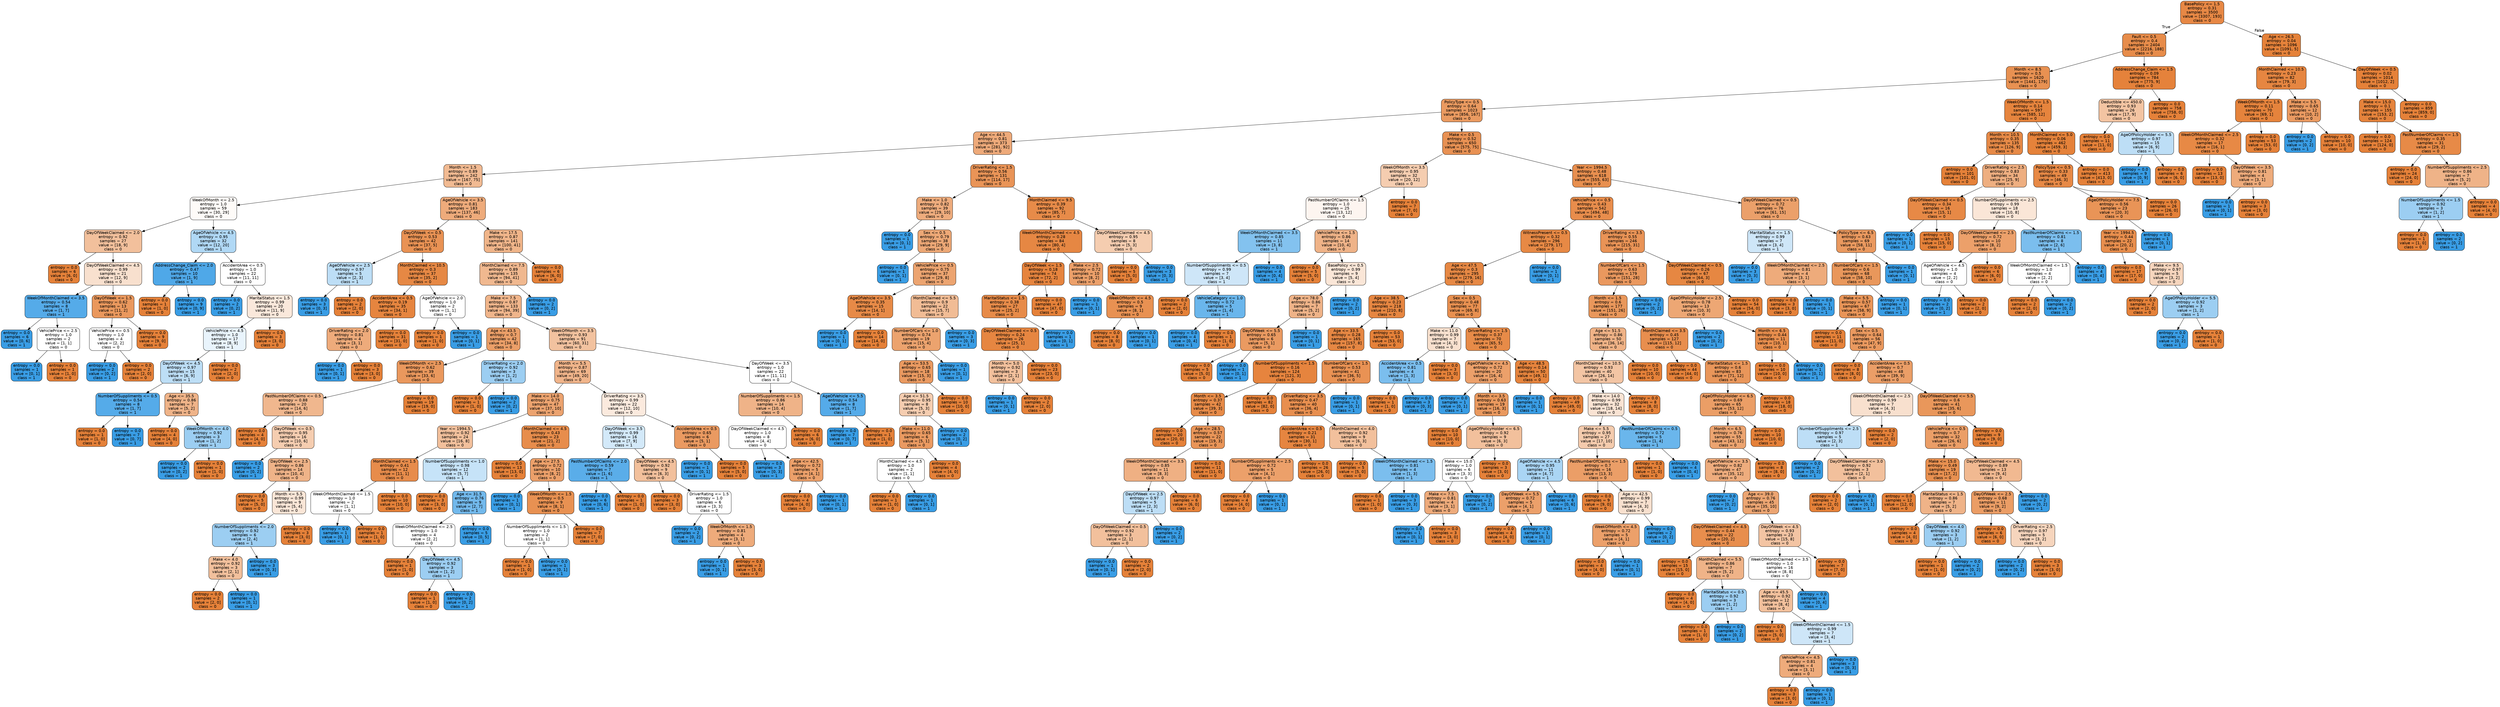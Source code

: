 digraph Tree {
node [shape=box, style="filled, rounded", color="black", fontname=helvetica] ;
edge [fontname=helvetica] ;
0 [label="BasePolicy <= 1.5\nentropy = 0.31\nsamples = 3500\nvalue = [3307, 193]\nclass = 0", fillcolor="#e78845"] ;
1 [label="Fault <= 0.5\nentropy = 0.4\nsamples = 2404\nvalue = [2216, 188]\nclass = 0", fillcolor="#e78c4a"] ;
0 -> 1 [labeldistance=2.5, labelangle=45, headlabel="True"] ;
2 [label="Month <= 8.5\nentropy = 0.5\nsamples = 1620\nvalue = [1441, 179]\nclass = 0", fillcolor="#e89152"] ;
1 -> 2 ;
3 [label="PolicyType <= 0.5\nentropy = 0.64\nsamples = 1023\nvalue = [856, 167]\nclass = 0", fillcolor="#ea9a60"] ;
2 -> 3 ;
4 [label="Age <= 44.5\nentropy = 0.81\nsamples = 373\nvalue = [281, 92]\nclass = 0", fillcolor="#eeaa7a"] ;
3 -> 4 ;
5 [label="Month <= 1.5\nentropy = 0.89\nsamples = 242\nvalue = [167, 75]\nclass = 0", fillcolor="#f1ba92"] ;
4 -> 5 ;
6 [label="WeekOfMonth <= 2.5\nentropy = 1.0\nsamples = 59\nvalue = [30, 29]\nclass = 0", fillcolor="#fefbf8"] ;
5 -> 6 ;
7 [label="DayOfWeekClaimed <= 2.0\nentropy = 0.92\nsamples = 27\nvalue = [18, 9]\nclass = 0", fillcolor="#f2c09c"] ;
6 -> 7 ;
8 [label="entropy = 0.0\nsamples = 6\nvalue = [6, 0]\nclass = 0", fillcolor="#e58139"] ;
7 -> 8 ;
9 [label="DayOfWeekClaimed <= 4.5\nentropy = 0.99\nsamples = 21\nvalue = [12, 9]\nclass = 0", fillcolor="#f8e0ce"] ;
7 -> 9 ;
10 [label="WeekOfMonthClaimed <= 3.5\nentropy = 0.54\nsamples = 8\nvalue = [1, 7]\nclass = 1", fillcolor="#55abe9"] ;
9 -> 10 ;
11 [label="entropy = 0.0\nsamples = 6\nvalue = [0, 6]\nclass = 1", fillcolor="#399de5"] ;
10 -> 11 ;
12 [label="VehiclePrice <= 2.5\nentropy = 1.0\nsamples = 2\nvalue = [1, 1]\nclass = 0", fillcolor="#ffffff"] ;
10 -> 12 ;
13 [label="entropy = 0.0\nsamples = 1\nvalue = [0, 1]\nclass = 1", fillcolor="#399de5"] ;
12 -> 13 ;
14 [label="entropy = 0.0\nsamples = 1\nvalue = [1, 0]\nclass = 0", fillcolor="#e58139"] ;
12 -> 14 ;
15 [label="DayOfWeek <= 1.5\nentropy = 0.62\nsamples = 13\nvalue = [11, 2]\nclass = 0", fillcolor="#ea985d"] ;
9 -> 15 ;
16 [label="VehiclePrice <= 0.5\nentropy = 1.0\nsamples = 4\nvalue = [2, 2]\nclass = 0", fillcolor="#ffffff"] ;
15 -> 16 ;
17 [label="entropy = 0.0\nsamples = 2\nvalue = [0, 2]\nclass = 1", fillcolor="#399de5"] ;
16 -> 17 ;
18 [label="entropy = 0.0\nsamples = 2\nvalue = [2, 0]\nclass = 0", fillcolor="#e58139"] ;
16 -> 18 ;
19 [label="entropy = 0.0\nsamples = 9\nvalue = [9, 0]\nclass = 0", fillcolor="#e58139"] ;
15 -> 19 ;
20 [label="AgeOfVehicle <= 4.5\nentropy = 0.95\nsamples = 32\nvalue = [12, 20]\nclass = 1", fillcolor="#b0d8f5"] ;
6 -> 20 ;
21 [label="AddressChange_Claim <= 2.0\nentropy = 0.47\nsamples = 10\nvalue = [1, 9]\nclass = 1", fillcolor="#4fa8e8"] ;
20 -> 21 ;
22 [label="entropy = 0.0\nsamples = 1\nvalue = [1, 0]\nclass = 0", fillcolor="#e58139"] ;
21 -> 22 ;
23 [label="entropy = 0.0\nsamples = 9\nvalue = [0, 9]\nclass = 1", fillcolor="#399de5"] ;
21 -> 23 ;
24 [label="AccidentArea <= 0.5\nentropy = 1.0\nsamples = 22\nvalue = [11, 11]\nclass = 0", fillcolor="#ffffff"] ;
20 -> 24 ;
25 [label="entropy = 0.0\nsamples = 2\nvalue = [0, 2]\nclass = 1", fillcolor="#399de5"] ;
24 -> 25 ;
26 [label="MaritalStatus <= 1.5\nentropy = 0.99\nsamples = 20\nvalue = [11, 9]\nclass = 0", fillcolor="#fae8db"] ;
24 -> 26 ;
27 [label="VehiclePrice <= 4.5\nentropy = 1.0\nsamples = 17\nvalue = [8, 9]\nclass = 1", fillcolor="#e9f4fc"] ;
26 -> 27 ;
28 [label="DayOfWeek <= 4.5\nentropy = 0.97\nsamples = 15\nvalue = [6, 9]\nclass = 1", fillcolor="#bddef6"] ;
27 -> 28 ;
29 [label="NumberOfSuppliments <= 0.5\nentropy = 0.54\nsamples = 8\nvalue = [1, 7]\nclass = 1", fillcolor="#55abe9"] ;
28 -> 29 ;
30 [label="entropy = 0.0\nsamples = 1\nvalue = [1, 0]\nclass = 0", fillcolor="#e58139"] ;
29 -> 30 ;
31 [label="entropy = 0.0\nsamples = 7\nvalue = [0, 7]\nclass = 1", fillcolor="#399de5"] ;
29 -> 31 ;
32 [label="Age <= 35.5\nentropy = 0.86\nsamples = 7\nvalue = [5, 2]\nclass = 0", fillcolor="#efb388"] ;
28 -> 32 ;
33 [label="entropy = 0.0\nsamples = 4\nvalue = [4, 0]\nclass = 0", fillcolor="#e58139"] ;
32 -> 33 ;
34 [label="WeekOfMonth <= 4.0\nentropy = 0.92\nsamples = 3\nvalue = [1, 2]\nclass = 1", fillcolor="#9ccef2"] ;
32 -> 34 ;
35 [label="entropy = 0.0\nsamples = 2\nvalue = [0, 2]\nclass = 1", fillcolor="#399de5"] ;
34 -> 35 ;
36 [label="entropy = 0.0\nsamples = 1\nvalue = [1, 0]\nclass = 0", fillcolor="#e58139"] ;
34 -> 36 ;
37 [label="entropy = 0.0\nsamples = 2\nvalue = [2, 0]\nclass = 0", fillcolor="#e58139"] ;
27 -> 37 ;
38 [label="entropy = 0.0\nsamples = 3\nvalue = [3, 0]\nclass = 0", fillcolor="#e58139"] ;
26 -> 38 ;
39 [label="AgeOfVehicle <= 3.5\nentropy = 0.81\nsamples = 183\nvalue = [137, 46]\nclass = 0", fillcolor="#eeab7b"] ;
5 -> 39 ;
40 [label="DayOfWeek <= 0.5\nentropy = 0.53\nsamples = 42\nvalue = [37, 5]\nclass = 0", fillcolor="#e99254"] ;
39 -> 40 ;
41 [label="AgeOfVehicle <= 2.5\nentropy = 0.97\nsamples = 5\nvalue = [2, 3]\nclass = 1", fillcolor="#bddef6"] ;
40 -> 41 ;
42 [label="entropy = 0.0\nsamples = 3\nvalue = [0, 3]\nclass = 1", fillcolor="#399de5"] ;
41 -> 42 ;
43 [label="entropy = 0.0\nsamples = 2\nvalue = [2, 0]\nclass = 0", fillcolor="#e58139"] ;
41 -> 43 ;
44 [label="MonthClaimed <= 10.5\nentropy = 0.3\nsamples = 37\nvalue = [35, 2]\nclass = 0", fillcolor="#e68844"] ;
40 -> 44 ;
45 [label="AccidentArea <= 0.5\nentropy = 0.19\nsamples = 35\nvalue = [34, 1]\nclass = 0", fillcolor="#e6853f"] ;
44 -> 45 ;
46 [label="DriverRating <= 2.0\nentropy = 0.81\nsamples = 4\nvalue = [3, 1]\nclass = 0", fillcolor="#eeab7b"] ;
45 -> 46 ;
47 [label="entropy = 0.0\nsamples = 1\nvalue = [0, 1]\nclass = 1", fillcolor="#399de5"] ;
46 -> 47 ;
48 [label="entropy = 0.0\nsamples = 3\nvalue = [3, 0]\nclass = 0", fillcolor="#e58139"] ;
46 -> 48 ;
49 [label="entropy = 0.0\nsamples = 31\nvalue = [31, 0]\nclass = 0", fillcolor="#e58139"] ;
45 -> 49 ;
50 [label="AgeOfVehicle <= 2.0\nentropy = 1.0\nsamples = 2\nvalue = [1, 1]\nclass = 0", fillcolor="#ffffff"] ;
44 -> 50 ;
51 [label="entropy = 0.0\nsamples = 1\nvalue = [1, 0]\nclass = 0", fillcolor="#e58139"] ;
50 -> 51 ;
52 [label="entropy = 0.0\nsamples = 1\nvalue = [0, 1]\nclass = 1", fillcolor="#399de5"] ;
50 -> 52 ;
53 [label="Make <= 17.5\nentropy = 0.87\nsamples = 141\nvalue = [100, 41]\nclass = 0", fillcolor="#f0b58a"] ;
39 -> 53 ;
54 [label="MonthClaimed <= 7.5\nentropy = 0.89\nsamples = 135\nvalue = [94, 41]\nclass = 0", fillcolor="#f0b88f"] ;
53 -> 54 ;
55 [label="Make <= 7.5\nentropy = 0.87\nsamples = 133\nvalue = [94, 39]\nclass = 0", fillcolor="#f0b58b"] ;
54 -> 55 ;
56 [label="Age <= 43.5\nentropy = 0.7\nsamples = 42\nvalue = [34, 8]\nclass = 0", fillcolor="#eb9f68"] ;
55 -> 56 ;
57 [label="WeekOfMonth <= 2.5\nentropy = 0.62\nsamples = 39\nvalue = [33, 6]\nclass = 0", fillcolor="#ea985d"] ;
56 -> 57 ;
58 [label="PastNumberOfClaims <= 0.5\nentropy = 0.88\nsamples = 20\nvalue = [14, 6]\nclass = 0", fillcolor="#f0b78e"] ;
57 -> 58 ;
59 [label="entropy = 0.0\nsamples = 4\nvalue = [4, 0]\nclass = 0", fillcolor="#e58139"] ;
58 -> 59 ;
60 [label="DayOfWeek <= 0.5\nentropy = 0.95\nsamples = 16\nvalue = [10, 6]\nclass = 0", fillcolor="#f5cdb0"] ;
58 -> 60 ;
61 [label="entropy = 0.0\nsamples = 2\nvalue = [0, 2]\nclass = 1", fillcolor="#399de5"] ;
60 -> 61 ;
62 [label="DayOfWeek <= 2.5\nentropy = 0.86\nsamples = 14\nvalue = [10, 4]\nclass = 0", fillcolor="#efb388"] ;
60 -> 62 ;
63 [label="entropy = 0.0\nsamples = 5\nvalue = [5, 0]\nclass = 0", fillcolor="#e58139"] ;
62 -> 63 ;
64 [label="Month <= 5.5\nentropy = 0.99\nsamples = 9\nvalue = [5, 4]\nclass = 0", fillcolor="#fae6d7"] ;
62 -> 64 ;
65 [label="NumberOfSuppliments <= 2.0\nentropy = 0.92\nsamples = 6\nvalue = [2, 4]\nclass = 1", fillcolor="#9ccef2"] ;
64 -> 65 ;
66 [label="Make <= 4.0\nentropy = 0.92\nsamples = 3\nvalue = [2, 1]\nclass = 0", fillcolor="#f2c09c"] ;
65 -> 66 ;
67 [label="entropy = 0.0\nsamples = 2\nvalue = [2, 0]\nclass = 0", fillcolor="#e58139"] ;
66 -> 67 ;
68 [label="entropy = 0.0\nsamples = 1\nvalue = [0, 1]\nclass = 1", fillcolor="#399de5"] ;
66 -> 68 ;
69 [label="entropy = 0.0\nsamples = 3\nvalue = [0, 3]\nclass = 1", fillcolor="#399de5"] ;
65 -> 69 ;
70 [label="entropy = 0.0\nsamples = 3\nvalue = [3, 0]\nclass = 0", fillcolor="#e58139"] ;
64 -> 70 ;
71 [label="entropy = 0.0\nsamples = 19\nvalue = [19, 0]\nclass = 0", fillcolor="#e58139"] ;
57 -> 71 ;
72 [label="DriverRating <= 2.0\nentropy = 0.92\nsamples = 3\nvalue = [1, 2]\nclass = 1", fillcolor="#9ccef2"] ;
56 -> 72 ;
73 [label="entropy = 0.0\nsamples = 1\nvalue = [1, 0]\nclass = 0", fillcolor="#e58139"] ;
72 -> 73 ;
74 [label="entropy = 0.0\nsamples = 2\nvalue = [0, 2]\nclass = 1", fillcolor="#399de5"] ;
72 -> 74 ;
75 [label="WeekOfMonth <= 3.5\nentropy = 0.93\nsamples = 91\nvalue = [60, 31]\nclass = 0", fillcolor="#f2c29f"] ;
55 -> 75 ;
76 [label="Month <= 5.5\nentropy = 0.87\nsamples = 69\nvalue = [49, 20]\nclass = 0", fillcolor="#f0b48a"] ;
75 -> 76 ;
77 [label="Make <= 14.0\nentropy = 0.75\nsamples = 47\nvalue = [37, 10]\nclass = 0", fillcolor="#eca36f"] ;
76 -> 77 ;
78 [label="Year <= 1994.5\nentropy = 0.92\nsamples = 24\nvalue = [16, 8]\nclass = 0", fillcolor="#f2c09c"] ;
77 -> 78 ;
79 [label="MonthClaimed <= 1.5\nentropy = 0.41\nsamples = 12\nvalue = [11, 1]\nclass = 0", fillcolor="#e78c4b"] ;
78 -> 79 ;
80 [label="WeekOfMonthClaimed <= 1.5\nentropy = 1.0\nsamples = 2\nvalue = [1, 1]\nclass = 0", fillcolor="#ffffff"] ;
79 -> 80 ;
81 [label="entropy = 0.0\nsamples = 1\nvalue = [0, 1]\nclass = 1", fillcolor="#399de5"] ;
80 -> 81 ;
82 [label="entropy = 0.0\nsamples = 1\nvalue = [1, 0]\nclass = 0", fillcolor="#e58139"] ;
80 -> 82 ;
83 [label="entropy = 0.0\nsamples = 10\nvalue = [10, 0]\nclass = 0", fillcolor="#e58139"] ;
79 -> 83 ;
84 [label="NumberOfSuppliments <= 1.0\nentropy = 0.98\nsamples = 12\nvalue = [5, 7]\nclass = 1", fillcolor="#c6e3f8"] ;
78 -> 84 ;
85 [label="entropy = 0.0\nsamples = 3\nvalue = [3, 0]\nclass = 0", fillcolor="#e58139"] ;
84 -> 85 ;
86 [label="Age <= 31.5\nentropy = 0.76\nsamples = 9\nvalue = [2, 7]\nclass = 1", fillcolor="#72b9ec"] ;
84 -> 86 ;
87 [label="WeekOfMonthClaimed <= 2.5\nentropy = 1.0\nsamples = 4\nvalue = [2, 2]\nclass = 0", fillcolor="#ffffff"] ;
86 -> 87 ;
88 [label="entropy = 0.0\nsamples = 1\nvalue = [1, 0]\nclass = 0", fillcolor="#e58139"] ;
87 -> 88 ;
89 [label="DayOfWeek <= 4.5\nentropy = 0.92\nsamples = 3\nvalue = [1, 2]\nclass = 1", fillcolor="#9ccef2"] ;
87 -> 89 ;
90 [label="entropy = 0.0\nsamples = 1\nvalue = [1, 0]\nclass = 0", fillcolor="#e58139"] ;
89 -> 90 ;
91 [label="entropy = 0.0\nsamples = 2\nvalue = [0, 2]\nclass = 1", fillcolor="#399de5"] ;
89 -> 91 ;
92 [label="entropy = 0.0\nsamples = 5\nvalue = [0, 5]\nclass = 1", fillcolor="#399de5"] ;
86 -> 92 ;
93 [label="MonthClaimed <= 4.5\nentropy = 0.43\nsamples = 23\nvalue = [21, 2]\nclass = 0", fillcolor="#e78d4c"] ;
77 -> 93 ;
94 [label="entropy = 0.0\nsamples = 13\nvalue = [13, 0]\nclass = 0", fillcolor="#e58139"] ;
93 -> 94 ;
95 [label="Age <= 27.5\nentropy = 0.72\nsamples = 10\nvalue = [8, 2]\nclass = 0", fillcolor="#eca06a"] ;
93 -> 95 ;
96 [label="entropy = 0.0\nsamples = 1\nvalue = [0, 1]\nclass = 1", fillcolor="#399de5"] ;
95 -> 96 ;
97 [label="WeekOfMonth <= 1.5\nentropy = 0.5\nsamples = 9\nvalue = [8, 1]\nclass = 0", fillcolor="#e89152"] ;
95 -> 97 ;
98 [label="NumberOfSuppliments <= 1.5\nentropy = 1.0\nsamples = 2\nvalue = [1, 1]\nclass = 0", fillcolor="#ffffff"] ;
97 -> 98 ;
99 [label="entropy = 0.0\nsamples = 1\nvalue = [1, 0]\nclass = 0", fillcolor="#e58139"] ;
98 -> 99 ;
100 [label="entropy = 0.0\nsamples = 1\nvalue = [0, 1]\nclass = 1", fillcolor="#399de5"] ;
98 -> 100 ;
101 [label="entropy = 0.0\nsamples = 7\nvalue = [7, 0]\nclass = 0", fillcolor="#e58139"] ;
97 -> 101 ;
102 [label="DriverRating <= 3.5\nentropy = 0.99\nsamples = 22\nvalue = [12, 10]\nclass = 0", fillcolor="#fbeade"] ;
76 -> 102 ;
103 [label="DayOfWeek <= 3.5\nentropy = 0.99\nsamples = 16\nvalue = [7, 9]\nclass = 1", fillcolor="#d3e9f9"] ;
102 -> 103 ;
104 [label="PastNumberOfClaims <= 2.0\nentropy = 0.59\nsamples = 7\nvalue = [1, 6]\nclass = 1", fillcolor="#5aade9"] ;
103 -> 104 ;
105 [label="entropy = 0.0\nsamples = 6\nvalue = [0, 6]\nclass = 1", fillcolor="#399de5"] ;
104 -> 105 ;
106 [label="entropy = 0.0\nsamples = 1\nvalue = [1, 0]\nclass = 0", fillcolor="#e58139"] ;
104 -> 106 ;
107 [label="DayOfWeek <= 4.5\nentropy = 0.92\nsamples = 9\nvalue = [6, 3]\nclass = 0", fillcolor="#f2c09c"] ;
103 -> 107 ;
108 [label="entropy = 0.0\nsamples = 3\nvalue = [3, 0]\nclass = 0", fillcolor="#e58139"] ;
107 -> 108 ;
109 [label="DriverRating <= 1.5\nentropy = 1.0\nsamples = 6\nvalue = [3, 3]\nclass = 0", fillcolor="#ffffff"] ;
107 -> 109 ;
110 [label="entropy = 0.0\nsamples = 2\nvalue = [0, 2]\nclass = 1", fillcolor="#399de5"] ;
109 -> 110 ;
111 [label="WeekOfMonth <= 1.5\nentropy = 0.81\nsamples = 4\nvalue = [3, 1]\nclass = 0", fillcolor="#eeab7b"] ;
109 -> 111 ;
112 [label="entropy = 0.0\nsamples = 1\nvalue = [0, 1]\nclass = 1", fillcolor="#399de5"] ;
111 -> 112 ;
113 [label="entropy = 0.0\nsamples = 3\nvalue = [3, 0]\nclass = 0", fillcolor="#e58139"] ;
111 -> 113 ;
114 [label="AccidentArea <= 0.5\nentropy = 0.65\nsamples = 6\nvalue = [5, 1]\nclass = 0", fillcolor="#ea9a61"] ;
102 -> 114 ;
115 [label="entropy = 0.0\nsamples = 1\nvalue = [0, 1]\nclass = 1", fillcolor="#399de5"] ;
114 -> 115 ;
116 [label="entropy = 0.0\nsamples = 5\nvalue = [5, 0]\nclass = 0", fillcolor="#e58139"] ;
114 -> 116 ;
117 [label="DayOfWeek <= 3.5\nentropy = 1.0\nsamples = 22\nvalue = [11, 11]\nclass = 0", fillcolor="#ffffff"] ;
75 -> 117 ;
118 [label="NumberOfSuppliments <= 1.5\nentropy = 0.86\nsamples = 14\nvalue = [10, 4]\nclass = 0", fillcolor="#efb388"] ;
117 -> 118 ;
119 [label="DayOfWeekClaimed <= 4.5\nentropy = 1.0\nsamples = 8\nvalue = [4, 4]\nclass = 0", fillcolor="#ffffff"] ;
118 -> 119 ;
120 [label="entropy = 0.0\nsamples = 3\nvalue = [0, 3]\nclass = 1", fillcolor="#399de5"] ;
119 -> 120 ;
121 [label="Age <= 42.5\nentropy = 0.72\nsamples = 5\nvalue = [4, 1]\nclass = 0", fillcolor="#eca06a"] ;
119 -> 121 ;
122 [label="entropy = 0.0\nsamples = 4\nvalue = [4, 0]\nclass = 0", fillcolor="#e58139"] ;
121 -> 122 ;
123 [label="entropy = 0.0\nsamples = 1\nvalue = [0, 1]\nclass = 1", fillcolor="#399de5"] ;
121 -> 123 ;
124 [label="entropy = 0.0\nsamples = 6\nvalue = [6, 0]\nclass = 0", fillcolor="#e58139"] ;
118 -> 124 ;
125 [label="AgeOfVehicle <= 5.5\nentropy = 0.54\nsamples = 8\nvalue = [1, 7]\nclass = 1", fillcolor="#55abe9"] ;
117 -> 125 ;
126 [label="entropy = 0.0\nsamples = 7\nvalue = [0, 7]\nclass = 1", fillcolor="#399de5"] ;
125 -> 126 ;
127 [label="entropy = 0.0\nsamples = 1\nvalue = [1, 0]\nclass = 0", fillcolor="#e58139"] ;
125 -> 127 ;
128 [label="entropy = 0.0\nsamples = 2\nvalue = [0, 2]\nclass = 1", fillcolor="#399de5"] ;
54 -> 128 ;
129 [label="entropy = 0.0\nsamples = 6\nvalue = [6, 0]\nclass = 0", fillcolor="#e58139"] ;
53 -> 129 ;
130 [label="DriverRating <= 1.5\nentropy = 0.56\nsamples = 131\nvalue = [114, 17]\nclass = 0", fillcolor="#e99457"] ;
4 -> 130 ;
131 [label="Make <= 1.0\nentropy = 0.82\nsamples = 39\nvalue = [29, 10]\nclass = 0", fillcolor="#eeac7d"] ;
130 -> 131 ;
132 [label="entropy = 0.0\nsamples = 1\nvalue = [0, 1]\nclass = 1", fillcolor="#399de5"] ;
131 -> 132 ;
133 [label="Sex <= 0.5\nentropy = 0.79\nsamples = 38\nvalue = [29, 9]\nclass = 0", fillcolor="#eda876"] ;
131 -> 133 ;
134 [label="entropy = 0.0\nsamples = 1\nvalue = [0, 1]\nclass = 1", fillcolor="#399de5"] ;
133 -> 134 ;
135 [label="VehiclePrice <= 0.5\nentropy = 0.75\nsamples = 37\nvalue = [29, 8]\nclass = 0", fillcolor="#eca470"] ;
133 -> 135 ;
136 [label="AgeOfVehicle <= 3.5\nentropy = 0.35\nsamples = 15\nvalue = [14, 1]\nclass = 0", fillcolor="#e78a47"] ;
135 -> 136 ;
137 [label="entropy = 0.0\nsamples = 1\nvalue = [0, 1]\nclass = 1", fillcolor="#399de5"] ;
136 -> 137 ;
138 [label="entropy = 0.0\nsamples = 14\nvalue = [14, 0]\nclass = 0", fillcolor="#e58139"] ;
136 -> 138 ;
139 [label="MonthClaimed <= 5.5\nentropy = 0.9\nsamples = 22\nvalue = [15, 7]\nclass = 0", fillcolor="#f1bc95"] ;
135 -> 139 ;
140 [label="NumberOfCars <= 1.0\nentropy = 0.74\nsamples = 19\nvalue = [15, 4]\nclass = 0", fillcolor="#eca36e"] ;
139 -> 140 ;
141 [label="Age <= 53.5\nentropy = 0.65\nsamples = 18\nvalue = [15, 3]\nclass = 0", fillcolor="#ea9a61"] ;
140 -> 141 ;
142 [label="Age <= 51.5\nentropy = 0.95\nsamples = 8\nvalue = [5, 3]\nclass = 0", fillcolor="#f5cdb0"] ;
141 -> 142 ;
143 [label="Make <= 11.0\nentropy = 0.65\nsamples = 6\nvalue = [5, 1]\nclass = 0", fillcolor="#ea9a61"] ;
142 -> 143 ;
144 [label="MonthClaimed <= 4.5\nentropy = 1.0\nsamples = 2\nvalue = [1, 1]\nclass = 0", fillcolor="#ffffff"] ;
143 -> 144 ;
145 [label="entropy = 0.0\nsamples = 1\nvalue = [1, 0]\nclass = 0", fillcolor="#e58139"] ;
144 -> 145 ;
146 [label="entropy = 0.0\nsamples = 1\nvalue = [0, 1]\nclass = 1", fillcolor="#399de5"] ;
144 -> 146 ;
147 [label="entropy = 0.0\nsamples = 4\nvalue = [4, 0]\nclass = 0", fillcolor="#e58139"] ;
143 -> 147 ;
148 [label="entropy = 0.0\nsamples = 2\nvalue = [0, 2]\nclass = 1", fillcolor="#399de5"] ;
142 -> 148 ;
149 [label="entropy = 0.0\nsamples = 10\nvalue = [10, 0]\nclass = 0", fillcolor="#e58139"] ;
141 -> 149 ;
150 [label="entropy = 0.0\nsamples = 1\nvalue = [0, 1]\nclass = 1", fillcolor="#399de5"] ;
140 -> 150 ;
151 [label="entropy = 0.0\nsamples = 3\nvalue = [0, 3]\nclass = 1", fillcolor="#399de5"] ;
139 -> 151 ;
152 [label="MonthClaimed <= 9.5\nentropy = 0.39\nsamples = 92\nvalue = [85, 7]\nclass = 0", fillcolor="#e78b49"] ;
130 -> 152 ;
153 [label="WeekOfMonthClaimed <= 4.5\nentropy = 0.28\nsamples = 84\nvalue = [80, 4]\nclass = 0", fillcolor="#e68743"] ;
152 -> 153 ;
154 [label="DayOfWeek <= 1.5\nentropy = 0.18\nsamples = 74\nvalue = [72, 2]\nclass = 0", fillcolor="#e6843e"] ;
153 -> 154 ;
155 [label="MaritalStatus <= 1.5\nentropy = 0.38\nsamples = 27\nvalue = [25, 2]\nclass = 0", fillcolor="#e78b49"] ;
154 -> 155 ;
156 [label="DayOfWeekClaimed <= 0.5\nentropy = 0.24\nsamples = 26\nvalue = [25, 1]\nclass = 0", fillcolor="#e68641"] ;
155 -> 156 ;
157 [label="Month <= 5.0\nentropy = 0.92\nsamples = 3\nvalue = [2, 1]\nclass = 0", fillcolor="#f2c09c"] ;
156 -> 157 ;
158 [label="entropy = 0.0\nsamples = 1\nvalue = [0, 1]\nclass = 1", fillcolor="#399de5"] ;
157 -> 158 ;
159 [label="entropy = 0.0\nsamples = 2\nvalue = [2, 0]\nclass = 0", fillcolor="#e58139"] ;
157 -> 159 ;
160 [label="entropy = 0.0\nsamples = 23\nvalue = [23, 0]\nclass = 0", fillcolor="#e58139"] ;
156 -> 160 ;
161 [label="entropy = 0.0\nsamples = 1\nvalue = [0, 1]\nclass = 1", fillcolor="#399de5"] ;
155 -> 161 ;
162 [label="entropy = 0.0\nsamples = 47\nvalue = [47, 0]\nclass = 0", fillcolor="#e58139"] ;
154 -> 162 ;
163 [label="Make <= 2.5\nentropy = 0.72\nsamples = 10\nvalue = [8, 2]\nclass = 0", fillcolor="#eca06a"] ;
153 -> 163 ;
164 [label="entropy = 0.0\nsamples = 1\nvalue = [0, 1]\nclass = 1", fillcolor="#399de5"] ;
163 -> 164 ;
165 [label="WeekOfMonth <= 4.5\nentropy = 0.5\nsamples = 9\nvalue = [8, 1]\nclass = 0", fillcolor="#e89152"] ;
163 -> 165 ;
166 [label="entropy = 0.0\nsamples = 8\nvalue = [8, 0]\nclass = 0", fillcolor="#e58139"] ;
165 -> 166 ;
167 [label="entropy = 0.0\nsamples = 1\nvalue = [0, 1]\nclass = 1", fillcolor="#399de5"] ;
165 -> 167 ;
168 [label="DayOfWeekClaimed <= 4.5\nentropy = 0.95\nsamples = 8\nvalue = [5, 3]\nclass = 0", fillcolor="#f5cdb0"] ;
152 -> 168 ;
169 [label="entropy = 0.0\nsamples = 5\nvalue = [5, 0]\nclass = 0", fillcolor="#e58139"] ;
168 -> 169 ;
170 [label="entropy = 0.0\nsamples = 3\nvalue = [0, 3]\nclass = 1", fillcolor="#399de5"] ;
168 -> 170 ;
171 [label="Make <= 0.5\nentropy = 0.52\nsamples = 650\nvalue = [575, 75]\nclass = 0", fillcolor="#e89153"] ;
3 -> 171 ;
172 [label="WeekOfMonth <= 3.5\nentropy = 0.95\nsamples = 32\nvalue = [20, 12]\nclass = 0", fillcolor="#f5cdb0"] ;
171 -> 172 ;
173 [label="PastNumberOfClaims <= 1.5\nentropy = 1.0\nsamples = 25\nvalue = [13, 12]\nclass = 0", fillcolor="#fdf5f0"] ;
172 -> 173 ;
174 [label="WeekOfMonthClaimed <= 3.5\nentropy = 0.85\nsamples = 11\nvalue = [3, 8]\nclass = 1", fillcolor="#83c2ef"] ;
173 -> 174 ;
175 [label="NumberOfSuppliments <= 0.5\nentropy = 0.99\nsamples = 7\nvalue = [3, 4]\nclass = 1", fillcolor="#cee6f8"] ;
174 -> 175 ;
176 [label="entropy = 0.0\nsamples = 2\nvalue = [2, 0]\nclass = 0", fillcolor="#e58139"] ;
175 -> 176 ;
177 [label="VehicleCategory <= 1.0\nentropy = 0.72\nsamples = 5\nvalue = [1, 4]\nclass = 1", fillcolor="#6ab6ec"] ;
175 -> 177 ;
178 [label="entropy = 0.0\nsamples = 4\nvalue = [0, 4]\nclass = 1", fillcolor="#399de5"] ;
177 -> 178 ;
179 [label="entropy = 0.0\nsamples = 1\nvalue = [1, 0]\nclass = 0", fillcolor="#e58139"] ;
177 -> 179 ;
180 [label="entropy = 0.0\nsamples = 4\nvalue = [0, 4]\nclass = 1", fillcolor="#399de5"] ;
174 -> 180 ;
181 [label="VehiclePrice <= 1.5\nentropy = 0.86\nsamples = 14\nvalue = [10, 4]\nclass = 0", fillcolor="#efb388"] ;
173 -> 181 ;
182 [label="entropy = 0.0\nsamples = 5\nvalue = [5, 0]\nclass = 0", fillcolor="#e58139"] ;
181 -> 182 ;
183 [label="BasePolicy <= 0.5\nentropy = 0.99\nsamples = 9\nvalue = [5, 4]\nclass = 0", fillcolor="#fae6d7"] ;
181 -> 183 ;
184 [label="Age <= 78.0\nentropy = 0.86\nsamples = 7\nvalue = [5, 2]\nclass = 0", fillcolor="#efb388"] ;
183 -> 184 ;
185 [label="DayOfWeek <= 5.5\nentropy = 0.65\nsamples = 6\nvalue = [5, 1]\nclass = 0", fillcolor="#ea9a61"] ;
184 -> 185 ;
186 [label="entropy = 0.0\nsamples = 5\nvalue = [5, 0]\nclass = 0", fillcolor="#e58139"] ;
185 -> 186 ;
187 [label="entropy = 0.0\nsamples = 1\nvalue = [0, 1]\nclass = 1", fillcolor="#399de5"] ;
185 -> 187 ;
188 [label="entropy = 0.0\nsamples = 1\nvalue = [0, 1]\nclass = 1", fillcolor="#399de5"] ;
184 -> 188 ;
189 [label="entropy = 0.0\nsamples = 2\nvalue = [0, 2]\nclass = 1", fillcolor="#399de5"] ;
183 -> 189 ;
190 [label="entropy = 0.0\nsamples = 7\nvalue = [7, 0]\nclass = 0", fillcolor="#e58139"] ;
172 -> 190 ;
191 [label="Year <= 1994.5\nentropy = 0.48\nsamples = 618\nvalue = [555, 63]\nclass = 0", fillcolor="#e88f4f"] ;
171 -> 191 ;
192 [label="VehiclePrice <= 0.5\nentropy = 0.43\nsamples = 542\nvalue = [494, 48]\nclass = 0", fillcolor="#e88d4c"] ;
191 -> 192 ;
193 [label="WitnessPresent <= 0.5\nentropy = 0.32\nsamples = 296\nvalue = [279, 17]\nclass = 0", fillcolor="#e78945"] ;
192 -> 193 ;
194 [label="Age <= 47.5\nentropy = 0.3\nsamples = 295\nvalue = [279, 16]\nclass = 0", fillcolor="#e68844"] ;
193 -> 194 ;
195 [label="Age <= 38.5\nentropy = 0.23\nsamples = 218\nvalue = [210, 8]\nclass = 0", fillcolor="#e68641"] ;
194 -> 195 ;
196 [label="Age <= 33.5\nentropy = 0.28\nsamples = 165\nvalue = [157, 8]\nclass = 0", fillcolor="#e68743"] ;
195 -> 196 ;
197 [label="NumberOfSuppliments <= 1.5\nentropy = 0.16\nsamples = 124\nvalue = [121, 3]\nclass = 0", fillcolor="#e6843e"] ;
196 -> 197 ;
198 [label="Month <= 3.5\nentropy = 0.37\nsamples = 42\nvalue = [39, 3]\nclass = 0", fillcolor="#e78b48"] ;
197 -> 198 ;
199 [label="entropy = 0.0\nsamples = 20\nvalue = [20, 0]\nclass = 0", fillcolor="#e58139"] ;
198 -> 199 ;
200 [label="Age <= 28.5\nentropy = 0.57\nsamples = 22\nvalue = [19, 3]\nclass = 0", fillcolor="#e99558"] ;
198 -> 200 ;
201 [label="WeekOfMonthClaimed <= 3.5\nentropy = 0.85\nsamples = 11\nvalue = [8, 3]\nclass = 0", fillcolor="#efb083"] ;
200 -> 201 ;
202 [label="DayOfWeek <= 2.5\nentropy = 0.97\nsamples = 5\nvalue = [2, 3]\nclass = 1", fillcolor="#bddef6"] ;
201 -> 202 ;
203 [label="DayOfWeekClaimed <= 0.5\nentropy = 0.92\nsamples = 3\nvalue = [2, 1]\nclass = 0", fillcolor="#f2c09c"] ;
202 -> 203 ;
204 [label="entropy = 0.0\nsamples = 1\nvalue = [0, 1]\nclass = 1", fillcolor="#399de5"] ;
203 -> 204 ;
205 [label="entropy = 0.0\nsamples = 2\nvalue = [2, 0]\nclass = 0", fillcolor="#e58139"] ;
203 -> 205 ;
206 [label="entropy = 0.0\nsamples = 2\nvalue = [0, 2]\nclass = 1", fillcolor="#399de5"] ;
202 -> 206 ;
207 [label="entropy = 0.0\nsamples = 6\nvalue = [6, 0]\nclass = 0", fillcolor="#e58139"] ;
201 -> 207 ;
208 [label="entropy = 0.0\nsamples = 11\nvalue = [11, 0]\nclass = 0", fillcolor="#e58139"] ;
200 -> 208 ;
209 [label="entropy = 0.0\nsamples = 82\nvalue = [82, 0]\nclass = 0", fillcolor="#e58139"] ;
197 -> 209 ;
210 [label="NumberOfCars <= 1.5\nentropy = 0.53\nsamples = 41\nvalue = [36, 5]\nclass = 0", fillcolor="#e99254"] ;
196 -> 210 ;
211 [label="DriverRating <= 3.5\nentropy = 0.47\nsamples = 40\nvalue = [36, 4]\nclass = 0", fillcolor="#e88f4f"] ;
210 -> 211 ;
212 [label="AccidentArea <= 0.5\nentropy = 0.21\nsamples = 31\nvalue = [30, 1]\nclass = 0", fillcolor="#e68540"] ;
211 -> 212 ;
213 [label="NumberOfSuppliments <= 2.5\nentropy = 0.72\nsamples = 5\nvalue = [4, 1]\nclass = 0", fillcolor="#eca06a"] ;
212 -> 213 ;
214 [label="entropy = 0.0\nsamples = 4\nvalue = [4, 0]\nclass = 0", fillcolor="#e58139"] ;
213 -> 214 ;
215 [label="entropy = 0.0\nsamples = 1\nvalue = [0, 1]\nclass = 1", fillcolor="#399de5"] ;
213 -> 215 ;
216 [label="entropy = 0.0\nsamples = 26\nvalue = [26, 0]\nclass = 0", fillcolor="#e58139"] ;
212 -> 216 ;
217 [label="MonthClaimed <= 4.0\nentropy = 0.92\nsamples = 9\nvalue = [6, 3]\nclass = 0", fillcolor="#f2c09c"] ;
211 -> 217 ;
218 [label="entropy = 0.0\nsamples = 5\nvalue = [5, 0]\nclass = 0", fillcolor="#e58139"] ;
217 -> 218 ;
219 [label="WeekOfMonthClaimed <= 1.5\nentropy = 0.81\nsamples = 4\nvalue = [1, 3]\nclass = 1", fillcolor="#7bbeee"] ;
217 -> 219 ;
220 [label="entropy = 0.0\nsamples = 1\nvalue = [1, 0]\nclass = 0", fillcolor="#e58139"] ;
219 -> 220 ;
221 [label="entropy = 0.0\nsamples = 3\nvalue = [0, 3]\nclass = 1", fillcolor="#399de5"] ;
219 -> 221 ;
222 [label="entropy = 0.0\nsamples = 1\nvalue = [0, 1]\nclass = 1", fillcolor="#399de5"] ;
210 -> 222 ;
223 [label="entropy = 0.0\nsamples = 53\nvalue = [53, 0]\nclass = 0", fillcolor="#e58139"] ;
195 -> 223 ;
224 [label="Sex <= 0.5\nentropy = 0.48\nsamples = 77\nvalue = [69, 8]\nclass = 0", fillcolor="#e89050"] ;
194 -> 224 ;
225 [label="Make <= 11.0\nentropy = 0.99\nsamples = 7\nvalue = [4, 3]\nclass = 0", fillcolor="#f8e0ce"] ;
224 -> 225 ;
226 [label="AccidentArea <= 0.5\nentropy = 0.81\nsamples = 4\nvalue = [1, 3]\nclass = 1", fillcolor="#7bbeee"] ;
225 -> 226 ;
227 [label="entropy = 0.0\nsamples = 1\nvalue = [1, 0]\nclass = 0", fillcolor="#e58139"] ;
226 -> 227 ;
228 [label="entropy = 0.0\nsamples = 3\nvalue = [0, 3]\nclass = 1", fillcolor="#399de5"] ;
226 -> 228 ;
229 [label="entropy = 0.0\nsamples = 3\nvalue = [3, 0]\nclass = 0", fillcolor="#e58139"] ;
225 -> 229 ;
230 [label="DriverRating <= 1.5\nentropy = 0.37\nsamples = 70\nvalue = [65, 5]\nclass = 0", fillcolor="#e78b48"] ;
224 -> 230 ;
231 [label="AgeOfVehicle <= 4.5\nentropy = 0.72\nsamples = 20\nvalue = [16, 4]\nclass = 0", fillcolor="#eca06a"] ;
230 -> 231 ;
232 [label="entropy = 0.0\nsamples = 1\nvalue = [0, 1]\nclass = 1", fillcolor="#399de5"] ;
231 -> 232 ;
233 [label="Month <= 3.5\nentropy = 0.63\nsamples = 19\nvalue = [16, 3]\nclass = 0", fillcolor="#ea995e"] ;
231 -> 233 ;
234 [label="entropy = 0.0\nsamples = 10\nvalue = [10, 0]\nclass = 0", fillcolor="#e58139"] ;
233 -> 234 ;
235 [label="AgeOfPolicyHolder <= 6.5\nentropy = 0.92\nsamples = 9\nvalue = [6, 3]\nclass = 0", fillcolor="#f2c09c"] ;
233 -> 235 ;
236 [label="Make <= 15.0\nentropy = 1.0\nsamples = 6\nvalue = [3, 3]\nclass = 0", fillcolor="#ffffff"] ;
235 -> 236 ;
237 [label="Make <= 7.5\nentropy = 0.81\nsamples = 4\nvalue = [3, 1]\nclass = 0", fillcolor="#eeab7b"] ;
236 -> 237 ;
238 [label="entropy = 0.0\nsamples = 1\nvalue = [0, 1]\nclass = 1", fillcolor="#399de5"] ;
237 -> 238 ;
239 [label="entropy = 0.0\nsamples = 3\nvalue = [3, 0]\nclass = 0", fillcolor="#e58139"] ;
237 -> 239 ;
240 [label="entropy = 0.0\nsamples = 2\nvalue = [0, 2]\nclass = 1", fillcolor="#399de5"] ;
236 -> 240 ;
241 [label="entropy = 0.0\nsamples = 3\nvalue = [3, 0]\nclass = 0", fillcolor="#e58139"] ;
235 -> 241 ;
242 [label="Age <= 48.5\nentropy = 0.14\nsamples = 50\nvalue = [49, 1]\nclass = 0", fillcolor="#e6843d"] ;
230 -> 242 ;
243 [label="entropy = 0.0\nsamples = 1\nvalue = [0, 1]\nclass = 1", fillcolor="#399de5"] ;
242 -> 243 ;
244 [label="entropy = 0.0\nsamples = 49\nvalue = [49, 0]\nclass = 0", fillcolor="#e58139"] ;
242 -> 244 ;
245 [label="entropy = 0.0\nsamples = 1\nvalue = [0, 1]\nclass = 1", fillcolor="#399de5"] ;
193 -> 245 ;
246 [label="DriverRating <= 3.5\nentropy = 0.55\nsamples = 246\nvalue = [215, 31]\nclass = 0", fillcolor="#e99356"] ;
192 -> 246 ;
247 [label="NumberOfCars <= 1.5\nentropy = 0.63\nsamples = 179\nvalue = [151, 28]\nclass = 0", fillcolor="#ea985e"] ;
246 -> 247 ;
248 [label="Month <= 1.5\nentropy = 0.6\nsamples = 177\nvalue = [151, 26]\nclass = 0", fillcolor="#e9975b"] ;
247 -> 248 ;
249 [label="Age <= 51.5\nentropy = 0.86\nsamples = 50\nvalue = [36, 14]\nclass = 0", fillcolor="#efb286"] ;
248 -> 249 ;
250 [label="MonthClaimed <= 10.5\nentropy = 0.93\nsamples = 40\nvalue = [26, 14]\nclass = 0", fillcolor="#f3c5a4"] ;
249 -> 250 ;
251 [label="Make <= 14.0\nentropy = 0.99\nsamples = 32\nvalue = [18, 14]\nclass = 0", fillcolor="#f9e3d3"] ;
250 -> 251 ;
252 [label="Make <= 5.5\nentropy = 0.95\nsamples = 27\nvalue = [17, 10]\nclass = 0", fillcolor="#f4cbad"] ;
251 -> 252 ;
253 [label="AgeOfVehicle <= 4.5\nentropy = 0.95\nsamples = 11\nvalue = [4, 7]\nclass = 1", fillcolor="#aad5f4"] ;
252 -> 253 ;
254 [label="DayOfWeek <= 5.5\nentropy = 0.72\nsamples = 5\nvalue = [4, 1]\nclass = 0", fillcolor="#eca06a"] ;
253 -> 254 ;
255 [label="entropy = 0.0\nsamples = 4\nvalue = [4, 0]\nclass = 0", fillcolor="#e58139"] ;
254 -> 255 ;
256 [label="entropy = 0.0\nsamples = 1\nvalue = [0, 1]\nclass = 1", fillcolor="#399de5"] ;
254 -> 256 ;
257 [label="entropy = 0.0\nsamples = 6\nvalue = [0, 6]\nclass = 1", fillcolor="#399de5"] ;
253 -> 257 ;
258 [label="PastNumberOfClaims <= 1.5\nentropy = 0.7\nsamples = 16\nvalue = [13, 3]\nclass = 0", fillcolor="#eb9e67"] ;
252 -> 258 ;
259 [label="entropy = 0.0\nsamples = 9\nvalue = [9, 0]\nclass = 0", fillcolor="#e58139"] ;
258 -> 259 ;
260 [label="Age <= 42.5\nentropy = 0.99\nsamples = 7\nvalue = [4, 3]\nclass = 0", fillcolor="#f8e0ce"] ;
258 -> 260 ;
261 [label="WeekOfMonth <= 4.5\nentropy = 0.72\nsamples = 5\nvalue = [4, 1]\nclass = 0", fillcolor="#eca06a"] ;
260 -> 261 ;
262 [label="entropy = 0.0\nsamples = 4\nvalue = [4, 0]\nclass = 0", fillcolor="#e58139"] ;
261 -> 262 ;
263 [label="entropy = 0.0\nsamples = 1\nvalue = [0, 1]\nclass = 1", fillcolor="#399de5"] ;
261 -> 263 ;
264 [label="entropy = 0.0\nsamples = 2\nvalue = [0, 2]\nclass = 1", fillcolor="#399de5"] ;
260 -> 264 ;
265 [label="PastNumberOfClaims <= 0.5\nentropy = 0.72\nsamples = 5\nvalue = [1, 4]\nclass = 1", fillcolor="#6ab6ec"] ;
251 -> 265 ;
266 [label="entropy = 0.0\nsamples = 1\nvalue = [1, 0]\nclass = 0", fillcolor="#e58139"] ;
265 -> 266 ;
267 [label="entropy = 0.0\nsamples = 4\nvalue = [0, 4]\nclass = 1", fillcolor="#399de5"] ;
265 -> 267 ;
268 [label="entropy = 0.0\nsamples = 8\nvalue = [8, 0]\nclass = 0", fillcolor="#e58139"] ;
250 -> 268 ;
269 [label="entropy = 0.0\nsamples = 10\nvalue = [10, 0]\nclass = 0", fillcolor="#e58139"] ;
249 -> 269 ;
270 [label="MonthClaimed <= 3.5\nentropy = 0.45\nsamples = 127\nvalue = [115, 12]\nclass = 0", fillcolor="#e88e4e"] ;
248 -> 270 ;
271 [label="entropy = 0.0\nsamples = 44\nvalue = [44, 0]\nclass = 0", fillcolor="#e58139"] ;
270 -> 271 ;
272 [label="MaritalStatus <= 1.5\nentropy = 0.6\nsamples = 83\nvalue = [71, 12]\nclass = 0", fillcolor="#e9965a"] ;
270 -> 272 ;
273 [label="AgeOfPolicyHolder <= 6.5\nentropy = 0.69\nsamples = 65\nvalue = [53, 12]\nclass = 0", fillcolor="#eb9e66"] ;
272 -> 273 ;
274 [label="Month <= 6.5\nentropy = 0.76\nsamples = 55\nvalue = [43, 12]\nclass = 0", fillcolor="#eca470"] ;
273 -> 274 ;
275 [label="AgeOfVehicle <= 3.5\nentropy = 0.82\nsamples = 47\nvalue = [35, 12]\nclass = 0", fillcolor="#eeac7d"] ;
274 -> 275 ;
276 [label="entropy = 0.0\nsamples = 2\nvalue = [0, 2]\nclass = 1", fillcolor="#399de5"] ;
275 -> 276 ;
277 [label="Age <= 39.0\nentropy = 0.76\nsamples = 45\nvalue = [35, 10]\nclass = 0", fillcolor="#eca572"] ;
275 -> 277 ;
278 [label="DayOfWeekClaimed <= 4.5\nentropy = 0.44\nsamples = 22\nvalue = [20, 2]\nclass = 0", fillcolor="#e88e4d"] ;
277 -> 278 ;
279 [label="entropy = 0.0\nsamples = 15\nvalue = [15, 0]\nclass = 0", fillcolor="#e58139"] ;
278 -> 279 ;
280 [label="MonthClaimed <= 5.5\nentropy = 0.86\nsamples = 7\nvalue = [5, 2]\nclass = 0", fillcolor="#efb388"] ;
278 -> 280 ;
281 [label="entropy = 0.0\nsamples = 4\nvalue = [4, 0]\nclass = 0", fillcolor="#e58139"] ;
280 -> 281 ;
282 [label="MaritalStatus <= 0.5\nentropy = 0.92\nsamples = 3\nvalue = [1, 2]\nclass = 1", fillcolor="#9ccef2"] ;
280 -> 282 ;
283 [label="entropy = 0.0\nsamples = 1\nvalue = [1, 0]\nclass = 0", fillcolor="#e58139"] ;
282 -> 283 ;
284 [label="entropy = 0.0\nsamples = 2\nvalue = [0, 2]\nclass = 1", fillcolor="#399de5"] ;
282 -> 284 ;
285 [label="DayOfWeek <= 4.5\nentropy = 0.93\nsamples = 23\nvalue = [15, 8]\nclass = 0", fillcolor="#f3c4a3"] ;
277 -> 285 ;
286 [label="WeekOfMonthClaimed <= 3.5\nentropy = 1.0\nsamples = 16\nvalue = [8, 8]\nclass = 0", fillcolor="#ffffff"] ;
285 -> 286 ;
287 [label="Age <= 45.5\nentropy = 0.92\nsamples = 12\nvalue = [8, 4]\nclass = 0", fillcolor="#f2c09c"] ;
286 -> 287 ;
288 [label="entropy = 0.0\nsamples = 5\nvalue = [5, 0]\nclass = 0", fillcolor="#e58139"] ;
287 -> 288 ;
289 [label="WeekOfMonthClaimed <= 1.5\nentropy = 0.99\nsamples = 7\nvalue = [3, 4]\nclass = 1", fillcolor="#cee6f8"] ;
287 -> 289 ;
290 [label="VehiclePrice <= 4.5\nentropy = 0.81\nsamples = 4\nvalue = [3, 1]\nclass = 0", fillcolor="#eeab7b"] ;
289 -> 290 ;
291 [label="entropy = 0.0\nsamples = 3\nvalue = [3, 0]\nclass = 0", fillcolor="#e58139"] ;
290 -> 291 ;
292 [label="entropy = 0.0\nsamples = 1\nvalue = [0, 1]\nclass = 1", fillcolor="#399de5"] ;
290 -> 292 ;
293 [label="entropy = 0.0\nsamples = 3\nvalue = [0, 3]\nclass = 1", fillcolor="#399de5"] ;
289 -> 293 ;
294 [label="entropy = 0.0\nsamples = 4\nvalue = [0, 4]\nclass = 1", fillcolor="#399de5"] ;
286 -> 294 ;
295 [label="entropy = 0.0\nsamples = 7\nvalue = [7, 0]\nclass = 0", fillcolor="#e58139"] ;
285 -> 295 ;
296 [label="entropy = 0.0\nsamples = 8\nvalue = [8, 0]\nclass = 0", fillcolor="#e58139"] ;
274 -> 296 ;
297 [label="entropy = 0.0\nsamples = 10\nvalue = [10, 0]\nclass = 0", fillcolor="#e58139"] ;
273 -> 297 ;
298 [label="entropy = 0.0\nsamples = 18\nvalue = [18, 0]\nclass = 0", fillcolor="#e58139"] ;
272 -> 298 ;
299 [label="entropy = 0.0\nsamples = 2\nvalue = [0, 2]\nclass = 1", fillcolor="#399de5"] ;
247 -> 299 ;
300 [label="DayOfWeekClaimed <= 0.5\nentropy = 0.26\nsamples = 67\nvalue = [64, 3]\nclass = 0", fillcolor="#e68742"] ;
246 -> 300 ;
301 [label="AgeOfPolicyHolder <= 2.5\nentropy = 0.78\nsamples = 13\nvalue = [10, 3]\nclass = 0", fillcolor="#eda774"] ;
300 -> 301 ;
302 [label="entropy = 0.0\nsamples = 2\nvalue = [0, 2]\nclass = 1", fillcolor="#399de5"] ;
301 -> 302 ;
303 [label="Month <= 6.5\nentropy = 0.44\nsamples = 11\nvalue = [10, 1]\nclass = 0", fillcolor="#e88e4d"] ;
301 -> 303 ;
304 [label="entropy = 0.0\nsamples = 10\nvalue = [10, 0]\nclass = 0", fillcolor="#e58139"] ;
303 -> 304 ;
305 [label="entropy = 0.0\nsamples = 1\nvalue = [0, 1]\nclass = 1", fillcolor="#399de5"] ;
303 -> 305 ;
306 [label="entropy = 0.0\nsamples = 54\nvalue = [54, 0]\nclass = 0", fillcolor="#e58139"] ;
300 -> 306 ;
307 [label="DayOfWeekClaimed <= 0.5\nentropy = 0.72\nsamples = 76\nvalue = [61, 15]\nclass = 0", fillcolor="#eba06a"] ;
191 -> 307 ;
308 [label="MaritalStatus <= 1.5\nentropy = 0.99\nsamples = 7\nvalue = [3, 4]\nclass = 1", fillcolor="#cee6f8"] ;
307 -> 308 ;
309 [label="entropy = 0.0\nsamples = 3\nvalue = [0, 3]\nclass = 1", fillcolor="#399de5"] ;
308 -> 309 ;
310 [label="WeekOfMonthClaimed <= 2.5\nentropy = 0.81\nsamples = 4\nvalue = [3, 1]\nclass = 0", fillcolor="#eeab7b"] ;
308 -> 310 ;
311 [label="entropy = 0.0\nsamples = 3\nvalue = [3, 0]\nclass = 0", fillcolor="#e58139"] ;
310 -> 311 ;
312 [label="entropy = 0.0\nsamples = 1\nvalue = [0, 1]\nclass = 1", fillcolor="#399de5"] ;
310 -> 312 ;
313 [label="PolicyType <= 6.5\nentropy = 0.63\nsamples = 69\nvalue = [58, 11]\nclass = 0", fillcolor="#ea995f"] ;
307 -> 313 ;
314 [label="NumberOfCars <= 1.5\nentropy = 0.6\nsamples = 68\nvalue = [58, 10]\nclass = 0", fillcolor="#e9975b"] ;
313 -> 314 ;
315 [label="Make <= 5.5\nentropy = 0.57\nsamples = 67\nvalue = [58, 9]\nclass = 0", fillcolor="#e99558"] ;
314 -> 315 ;
316 [label="entropy = 0.0\nsamples = 11\nvalue = [11, 0]\nclass = 0", fillcolor="#e58139"] ;
315 -> 316 ;
317 [label="Sex <= 0.5\nentropy = 0.64\nsamples = 56\nvalue = [47, 9]\nclass = 0", fillcolor="#ea995f"] ;
315 -> 317 ;
318 [label="entropy = 0.0\nsamples = 8\nvalue = [8, 0]\nclass = 0", fillcolor="#e58139"] ;
317 -> 318 ;
319 [label="AccidentArea <= 0.5\nentropy = 0.7\nsamples = 48\nvalue = [39, 9]\nclass = 0", fillcolor="#eb9e67"] ;
317 -> 319 ;
320 [label="WeekOfMonthClaimed <= 2.5\nentropy = 0.99\nsamples = 7\nvalue = [4, 3]\nclass = 0", fillcolor="#f8e0ce"] ;
319 -> 320 ;
321 [label="NumberOfSuppliments <= 2.5\nentropy = 0.97\nsamples = 5\nvalue = [2, 3]\nclass = 1", fillcolor="#bddef6"] ;
320 -> 321 ;
322 [label="entropy = 0.0\nsamples = 2\nvalue = [0, 2]\nclass = 1", fillcolor="#399de5"] ;
321 -> 322 ;
323 [label="DayOfWeekClaimed <= 3.0\nentropy = 0.92\nsamples = 3\nvalue = [2, 1]\nclass = 0", fillcolor="#f2c09c"] ;
321 -> 323 ;
324 [label="entropy = 0.0\nsamples = 2\nvalue = [2, 0]\nclass = 0", fillcolor="#e58139"] ;
323 -> 324 ;
325 [label="entropy = 0.0\nsamples = 1\nvalue = [0, 1]\nclass = 1", fillcolor="#399de5"] ;
323 -> 325 ;
326 [label="entropy = 0.0\nsamples = 2\nvalue = [2, 0]\nclass = 0", fillcolor="#e58139"] ;
320 -> 326 ;
327 [label="DayOfWeekClaimed <= 5.5\nentropy = 0.6\nsamples = 41\nvalue = [35, 6]\nclass = 0", fillcolor="#e9975b"] ;
319 -> 327 ;
328 [label="VehiclePrice <= 0.5\nentropy = 0.7\nsamples = 32\nvalue = [26, 6]\nclass = 0", fillcolor="#eb9e67"] ;
327 -> 328 ;
329 [label="Make <= 15.0\nentropy = 0.49\nsamples = 19\nvalue = [17, 2]\nclass = 0", fillcolor="#e89050"] ;
328 -> 329 ;
330 [label="entropy = 0.0\nsamples = 12\nvalue = [12, 0]\nclass = 0", fillcolor="#e58139"] ;
329 -> 330 ;
331 [label="MaritalStatus <= 1.5\nentropy = 0.86\nsamples = 7\nvalue = [5, 2]\nclass = 0", fillcolor="#efb388"] ;
329 -> 331 ;
332 [label="entropy = 0.0\nsamples = 4\nvalue = [4, 0]\nclass = 0", fillcolor="#e58139"] ;
331 -> 332 ;
333 [label="DayOfWeek <= 4.0\nentropy = 0.92\nsamples = 3\nvalue = [1, 2]\nclass = 1", fillcolor="#9ccef2"] ;
331 -> 333 ;
334 [label="entropy = 0.0\nsamples = 1\nvalue = [1, 0]\nclass = 0", fillcolor="#e58139"] ;
333 -> 334 ;
335 [label="entropy = 0.0\nsamples = 2\nvalue = [0, 2]\nclass = 1", fillcolor="#399de5"] ;
333 -> 335 ;
336 [label="DayOfWeekClaimed <= 4.5\nentropy = 0.89\nsamples = 13\nvalue = [9, 4]\nclass = 0", fillcolor="#f1b991"] ;
328 -> 336 ;
337 [label="DayOfWeek <= 2.5\nentropy = 0.68\nsamples = 11\nvalue = [9, 2]\nclass = 0", fillcolor="#eb9d65"] ;
336 -> 337 ;
338 [label="entropy = 0.0\nsamples = 6\nvalue = [6, 0]\nclass = 0", fillcolor="#e58139"] ;
337 -> 338 ;
339 [label="DriverRating <= 2.5\nentropy = 0.97\nsamples = 5\nvalue = [3, 2]\nclass = 0", fillcolor="#f6d5bd"] ;
337 -> 339 ;
340 [label="entropy = 0.0\nsamples = 2\nvalue = [0, 2]\nclass = 1", fillcolor="#399de5"] ;
339 -> 340 ;
341 [label="entropy = 0.0\nsamples = 3\nvalue = [3, 0]\nclass = 0", fillcolor="#e58139"] ;
339 -> 341 ;
342 [label="entropy = 0.0\nsamples = 2\nvalue = [0, 2]\nclass = 1", fillcolor="#399de5"] ;
336 -> 342 ;
343 [label="entropy = 0.0\nsamples = 9\nvalue = [9, 0]\nclass = 0", fillcolor="#e58139"] ;
327 -> 343 ;
344 [label="entropy = 0.0\nsamples = 1\nvalue = [0, 1]\nclass = 1", fillcolor="#399de5"] ;
314 -> 344 ;
345 [label="entropy = 0.0\nsamples = 1\nvalue = [0, 1]\nclass = 1", fillcolor="#399de5"] ;
313 -> 345 ;
346 [label="WeekOfMonth <= 1.5\nentropy = 0.14\nsamples = 597\nvalue = [585, 12]\nclass = 0", fillcolor="#e6843d"] ;
2 -> 346 ;
347 [label="Month <= 10.5\nentropy = 0.35\nsamples = 135\nvalue = [126, 9]\nclass = 0", fillcolor="#e78a47"] ;
346 -> 347 ;
348 [label="entropy = 0.0\nsamples = 101\nvalue = [101, 0]\nclass = 0", fillcolor="#e58139"] ;
347 -> 348 ;
349 [label="DriverRating <= 2.5\nentropy = 0.83\nsamples = 34\nvalue = [25, 9]\nclass = 0", fillcolor="#eeae80"] ;
347 -> 349 ;
350 [label="DayOfWeekClaimed <= 0.5\nentropy = 0.34\nsamples = 16\nvalue = [15, 1]\nclass = 0", fillcolor="#e78946"] ;
349 -> 350 ;
351 [label="entropy = 0.0\nsamples = 1\nvalue = [0, 1]\nclass = 1", fillcolor="#399de5"] ;
350 -> 351 ;
352 [label="entropy = 0.0\nsamples = 15\nvalue = [15, 0]\nclass = 0", fillcolor="#e58139"] ;
350 -> 352 ;
353 [label="NumberOfSuppliments <= 2.5\nentropy = 0.99\nsamples = 18\nvalue = [10, 8]\nclass = 0", fillcolor="#fae6d7"] ;
349 -> 353 ;
354 [label="DayOfWeekClaimed <= 2.5\nentropy = 0.72\nsamples = 10\nvalue = [8, 2]\nclass = 0", fillcolor="#eca06a"] ;
353 -> 354 ;
355 [label="AgeOfVehicle <= 4.5\nentropy = 1.0\nsamples = 4\nvalue = [2, 2]\nclass = 0", fillcolor="#ffffff"] ;
354 -> 355 ;
356 [label="entropy = 0.0\nsamples = 2\nvalue = [0, 2]\nclass = 1", fillcolor="#399de5"] ;
355 -> 356 ;
357 [label="entropy = 0.0\nsamples = 2\nvalue = [2, 0]\nclass = 0", fillcolor="#e58139"] ;
355 -> 357 ;
358 [label="entropy = 0.0\nsamples = 6\nvalue = [6, 0]\nclass = 0", fillcolor="#e58139"] ;
354 -> 358 ;
359 [label="PastNumberOfClaims <= 1.5\nentropy = 0.81\nsamples = 8\nvalue = [2, 6]\nclass = 1", fillcolor="#7bbeee"] ;
353 -> 359 ;
360 [label="WeekOfMonthClaimed <= 1.5\nentropy = 1.0\nsamples = 4\nvalue = [2, 2]\nclass = 0", fillcolor="#ffffff"] ;
359 -> 360 ;
361 [label="entropy = 0.0\nsamples = 2\nvalue = [2, 0]\nclass = 0", fillcolor="#e58139"] ;
360 -> 361 ;
362 [label="entropy = 0.0\nsamples = 2\nvalue = [0, 2]\nclass = 1", fillcolor="#399de5"] ;
360 -> 362 ;
363 [label="entropy = 0.0\nsamples = 4\nvalue = [0, 4]\nclass = 1", fillcolor="#399de5"] ;
359 -> 363 ;
364 [label="MonthClaimed <= 5.0\nentropy = 0.06\nsamples = 462\nvalue = [459, 3]\nclass = 0", fillcolor="#e5823a"] ;
346 -> 364 ;
365 [label="PolicyType <= 0.5\nentropy = 0.33\nsamples = 49\nvalue = [46, 3]\nclass = 0", fillcolor="#e78946"] ;
364 -> 365 ;
366 [label="AgeOfPolicyHolder <= 7.5\nentropy = 0.56\nsamples = 23\nvalue = [20, 3]\nclass = 0", fillcolor="#e99457"] ;
365 -> 366 ;
367 [label="Year <= 1994.5\nentropy = 0.44\nsamples = 22\nvalue = [20, 2]\nclass = 0", fillcolor="#e88e4d"] ;
366 -> 367 ;
368 [label="entropy = 0.0\nsamples = 17\nvalue = [17, 0]\nclass = 0", fillcolor="#e58139"] ;
367 -> 368 ;
369 [label="Make <= 9.5\nentropy = 0.97\nsamples = 5\nvalue = [3, 2]\nclass = 0", fillcolor="#f6d5bd"] ;
367 -> 369 ;
370 [label="entropy = 0.0\nsamples = 2\nvalue = [2, 0]\nclass = 0", fillcolor="#e58139"] ;
369 -> 370 ;
371 [label="AgeOfPolicyHolder <= 5.5\nentropy = 0.92\nsamples = 3\nvalue = [1, 2]\nclass = 1", fillcolor="#9ccef2"] ;
369 -> 371 ;
372 [label="entropy = 0.0\nsamples = 2\nvalue = [0, 2]\nclass = 1", fillcolor="#399de5"] ;
371 -> 372 ;
373 [label="entropy = 0.0\nsamples = 1\nvalue = [1, 0]\nclass = 0", fillcolor="#e58139"] ;
371 -> 373 ;
374 [label="entropy = 0.0\nsamples = 1\nvalue = [0, 1]\nclass = 1", fillcolor="#399de5"] ;
366 -> 374 ;
375 [label="entropy = 0.0\nsamples = 26\nvalue = [26, 0]\nclass = 0", fillcolor="#e58139"] ;
365 -> 375 ;
376 [label="entropy = 0.0\nsamples = 413\nvalue = [413, 0]\nclass = 0", fillcolor="#e58139"] ;
364 -> 376 ;
377 [label="AddressChange_Claim <= 1.5\nentropy = 0.09\nsamples = 784\nvalue = [775, 9]\nclass = 0", fillcolor="#e5823b"] ;
1 -> 377 ;
378 [label="Deductible <= 450.0\nentropy = 0.93\nsamples = 26\nvalue = [17, 9]\nclass = 0", fillcolor="#f3c4a2"] ;
377 -> 378 ;
379 [label="entropy = 0.0\nsamples = 11\nvalue = [11, 0]\nclass = 0", fillcolor="#e58139"] ;
378 -> 379 ;
380 [label="AgeOfPolicyHolder <= 5.5\nentropy = 0.97\nsamples = 15\nvalue = [6, 9]\nclass = 1", fillcolor="#bddef6"] ;
378 -> 380 ;
381 [label="entropy = 0.0\nsamples = 9\nvalue = [0, 9]\nclass = 1", fillcolor="#399de5"] ;
380 -> 381 ;
382 [label="entropy = 0.0\nsamples = 6\nvalue = [6, 0]\nclass = 0", fillcolor="#e58139"] ;
380 -> 382 ;
383 [label="entropy = 0.0\nsamples = 758\nvalue = [758, 0]\nclass = 0", fillcolor="#e58139"] ;
377 -> 383 ;
384 [label="Age <= 26.5\nentropy = 0.04\nsamples = 1096\nvalue = [1091, 5]\nclass = 0", fillcolor="#e5823a"] ;
0 -> 384 [labeldistance=2.5, labelangle=-45, headlabel="False"] ;
385 [label="MonthClaimed <= 10.5\nentropy = 0.23\nsamples = 82\nvalue = [79, 3]\nclass = 0", fillcolor="#e68641"] ;
384 -> 385 ;
386 [label="WeekOfMonth <= 1.5\nentropy = 0.11\nsamples = 70\nvalue = [69, 1]\nclass = 0", fillcolor="#e5833c"] ;
385 -> 386 ;
387 [label="WeekOfMonthClaimed <= 2.5\nentropy = 0.32\nsamples = 17\nvalue = [16, 1]\nclass = 0", fillcolor="#e78945"] ;
386 -> 387 ;
388 [label="entropy = 0.0\nsamples = 13\nvalue = [13, 0]\nclass = 0", fillcolor="#e58139"] ;
387 -> 388 ;
389 [label="DayOfWeek <= 3.5\nentropy = 0.81\nsamples = 4\nvalue = [3, 1]\nclass = 0", fillcolor="#eeab7b"] ;
387 -> 389 ;
390 [label="entropy = 0.0\nsamples = 1\nvalue = [0, 1]\nclass = 1", fillcolor="#399de5"] ;
389 -> 390 ;
391 [label="entropy = 0.0\nsamples = 3\nvalue = [3, 0]\nclass = 0", fillcolor="#e58139"] ;
389 -> 391 ;
392 [label="entropy = 0.0\nsamples = 53\nvalue = [53, 0]\nclass = 0", fillcolor="#e58139"] ;
386 -> 392 ;
393 [label="Make <= 5.5\nentropy = 0.65\nsamples = 12\nvalue = [10, 2]\nclass = 0", fillcolor="#ea9a61"] ;
385 -> 393 ;
394 [label="entropy = 0.0\nsamples = 2\nvalue = [0, 2]\nclass = 1", fillcolor="#399de5"] ;
393 -> 394 ;
395 [label="entropy = 0.0\nsamples = 10\nvalue = [10, 0]\nclass = 0", fillcolor="#e58139"] ;
393 -> 395 ;
396 [label="DayOfWeek <= 0.5\nentropy = 0.02\nsamples = 1014\nvalue = [1012, 2]\nclass = 0", fillcolor="#e58139"] ;
384 -> 396 ;
397 [label="Make <= 15.0\nentropy = 0.1\nsamples = 155\nvalue = [153, 2]\nclass = 0", fillcolor="#e5833c"] ;
396 -> 397 ;
398 [label="entropy = 0.0\nsamples = 124\nvalue = [124, 0]\nclass = 0", fillcolor="#e58139"] ;
397 -> 398 ;
399 [label="PastNumberOfClaims <= 1.5\nentropy = 0.35\nsamples = 31\nvalue = [29, 2]\nclass = 0", fillcolor="#e78a47"] ;
397 -> 399 ;
400 [label="entropy = 0.0\nsamples = 24\nvalue = [24, 0]\nclass = 0", fillcolor="#e58139"] ;
399 -> 400 ;
401 [label="NumberOfSuppliments <= 2.5\nentropy = 0.86\nsamples = 7\nvalue = [5, 2]\nclass = 0", fillcolor="#efb388"] ;
399 -> 401 ;
402 [label="NumberOfSuppliments <= 1.5\nentropy = 0.92\nsamples = 3\nvalue = [1, 2]\nclass = 1", fillcolor="#9ccef2"] ;
401 -> 402 ;
403 [label="entropy = 0.0\nsamples = 1\nvalue = [1, 0]\nclass = 0", fillcolor="#e58139"] ;
402 -> 403 ;
404 [label="entropy = 0.0\nsamples = 2\nvalue = [0, 2]\nclass = 1", fillcolor="#399de5"] ;
402 -> 404 ;
405 [label="entropy = 0.0\nsamples = 4\nvalue = [4, 0]\nclass = 0", fillcolor="#e58139"] ;
401 -> 405 ;
406 [label="entropy = 0.0\nsamples = 859\nvalue = [859, 0]\nclass = 0", fillcolor="#e58139"] ;
396 -> 406 ;
}